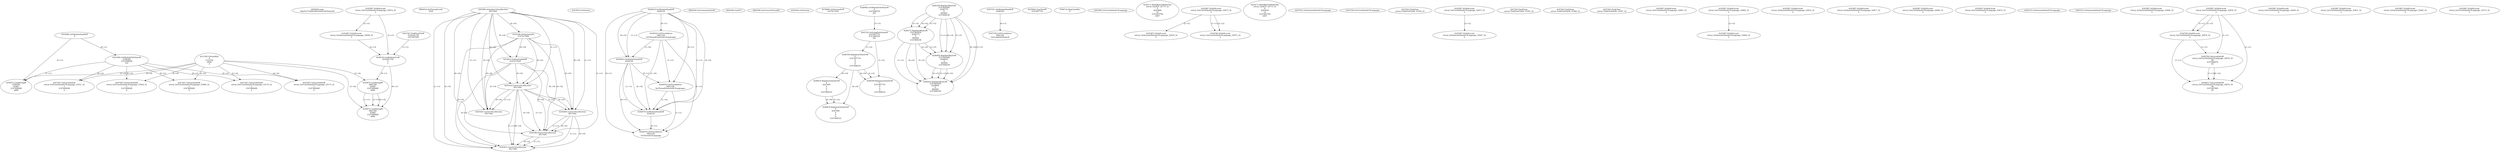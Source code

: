 // Global SCDG with merge call
digraph {
	0 [label="6850628.main
00a93273369e5491cfe62ce818acbc95"]
	1 [label="4254480.GetModuleHandleW
0"]
	2 [label="6844434.SetThreadLocale
1024"]
	3 [label="4243965.InitializeCriticalSection
6917004"]
	4 [label="4243979.GetVersion
"]
	5 [label="4244018.GetModuleHandleW
4244120"]
	6 [label="4244024.GetProcAddress
9441320
GetThreadPreferredUILanguages"]
	5 -> 6 [label="(0-->1)"]
	7 [label="4244044.GetModuleHandleW
4244120"]
	5 -> 7 [label="(1-->1)"]
	5 -> 7 [label="(0-->0)"]
	6 -> 7 [label="(1-->0)"]
	8 [label="4244050.GetProcAddress
9441320
SetThreadPreferredUILanguages"]
	5 -> 8 [label="(0-->1)"]
	6 -> 8 [label="(1-->1)"]
	7 -> 8 [label="(0-->1)"]
	9 [label="4244070.GetModuleHandleW
4244120"]
	5 -> 9 [label="(1-->1)"]
	7 -> 9 [label="(1-->1)"]
	5 -> 9 [label="(0-->0)"]
	6 -> 9 [label="(1-->0)"]
	7 -> 9 [label="(0-->0)"]
	8 -> 9 [label="(1-->0)"]
	10 [label="4244076.GetProcAddress
9441320
GetThreadUILanguage"]
	5 -> 10 [label="(0-->1)"]
	6 -> 10 [label="(1-->1)"]
	7 -> 10 [label="(0-->1)"]
	8 -> 10 [label="(1-->1)"]
	9 -> 10 [label="(0-->1)"]
	11 [label="4250188.GetSystemInfo
2147417660"]
	3 -> 11 [label="(0-->0)"]
	12 [label="6844540.GetCommandLineW
"]
	13 [label="4214413.GetStartupInfoW
2147417624"]
	3 -> 13 [label="(0-->0)"]
	11 -> 13 [label="(0-->0)"]
	14 [label="6844560.GetACP
"]
	15 [label="6844580.GetCurrentThreadId
"]
	16 [label="4250204.GetVersion
"]
	17 [label="4276690.GetVersionExW
2147417420"]
	18 [label="4243306.GetModuleFileNameW
4194304
2147408904
522"]
	1 -> 18 [label="(0-->1)"]
	19 [label="4248064.GetModuleFileNameW
0
2147408370
261"]
	20 [label="4215383.VirtualAlloc
0
1310704
4096
4"]
	21 [label="4246338.RegOpenKeyExW
2147483649
4246772
0
983065
2147408236"]
	22 [label="4245741.GetModuleHandleW
4246160"]
	23 [label="4245758.GetProcAddress
9441320
GetLongPathNameW"]
	22 -> 23 [label="(0-->1)"]
	24 [label="4245785.GetLongPathNameW
2147407710
2147406542
261"]
	19 -> 24 [label="(3-->3)"]
	25 [label="4245683.CharNextW
2147407716"]
	26 [label="4246556.RegQueryValueExW
0
2147407710
0
0
0
2147408232"]
	24 -> 26 [label="(1-->2)"]
	27 [label="4246599.RegQueryValueExW
0
2147407710
0
0
0
2147408232"]
	24 -> 27 [label="(1-->2)"]
	26 -> 27 [label="(2-->2)"]
	26 -> 27 [label="(6-->6)"]
	28 [label="4246722.RegCloseKey
0"]
	29 [label="4247883.GetUserDefaultUILanguage
"]
	30 [label="4245418.EnterCriticalSection
6917004"]
	3 -> 30 [label="(1-->1)"]
	3 -> 30 [label="(0-->0)"]
	11 -> 30 [label="(0-->0)"]
	13 -> 30 [label="(0-->0)"]
	31 [label="4245469.LeaveCriticalSection
6917004"]
	3 -> 31 [label="(1-->1)"]
	30 -> 31 [label="(1-->1)"]
	3 -> 31 [label="(0-->0)"]
	11 -> 31 [label="(0-->0)"]
	13 -> 31 [label="(0-->0)"]
	30 -> 31 [label="(0-->0)"]
	32 [label="4245487.IsValidLocale
retval_GetUserDefaultUILanguage_32874_32
2"]
	33 [label="4250171.MultiByteToWideChar
retval_GetACP_32773_32
0
4243868
10
2147403704
2047"]
	34 [label="4245487.IsValidLocale
retval_GetUserDefaultUILanguage_32873_32
2"]
	35 [label="4250171.MultiByteToWideChar
retval_GetACP_32773_32
0
4243616
14
2147403704
2047"]
	36 [label="4245580.EnterCriticalSection
6917004"]
	3 -> 36 [label="(1-->1)"]
	30 -> 36 [label="(1-->1)"]
	31 -> 36 [label="(1-->1)"]
	3 -> 36 [label="(0-->0)"]
	11 -> 36 [label="(0-->0)"]
	13 -> 36 [label="(0-->0)"]
	30 -> 36 [label="(0-->0)"]
	31 -> 36 [label="(0-->0)"]
	37 [label="4245621.LeaveCriticalSection
6917004"]
	3 -> 37 [label="(1-->1)"]
	30 -> 37 [label="(1-->1)"]
	31 -> 37 [label="(1-->1)"]
	36 -> 37 [label="(1-->1)"]
	3 -> 37 [label="(0-->0)"]
	11 -> 37 [label="(0-->0)"]
	13 -> 37 [label="(0-->0)"]
	30 -> 37 [label="(0-->0)"]
	31 -> 37 [label="(0-->0)"]
	36 -> 37 [label="(0-->0)"]
	38 [label="4247923.GetSystemDefaultUILanguage
"]
	39 [label="4245487.IsValidLocale
retval_GetSystemDefaultUILanguage_32936_32
2"]
	32 -> 39 [label="(2-->2)"]
	40 [label="4247558.GetUserDefaultUILanguage
"]
	41 [label="4247567.GetLocaleInfoW
retval_GetUserDefaultUILanguage_33174_32
3
2147408268
4"]
	18 -> 41 [label="(0-->2)"]
	20 -> 41 [label="(4-->4)"]
	42 [label="4247247.FindFirstFileW
3224341740
2147407640"]
	43 [label="4247263.FindClose
retval_FindFirstFileW_33184_32"]
	44 [label="4248145.LoadLibraryExW
3224341740
0
2"]
	42 -> 44 [label="(1-->1)"]
	32 -> 44 [label="(2-->3)"]
	39 -> 44 [label="(2-->3)"]
	45 [label="4250073.LoadStringW
9441340
65485
2147409468
4096"]
	44 -> 45 [label="(0-->1)"]
	20 -> 45 [label="(3-->4)"]
	46 [label="4250073.LoadStringW
9441340
65484
2147409468
4096"]
	44 -> 46 [label="(0-->1)"]
	45 -> 46 [label="(1-->1)"]
	45 -> 46 [label="(3-->3)"]
	20 -> 46 [label="(3-->4)"]
	45 -> 46 [label="(4-->4)"]
	47 [label="4245487.IsValidLocale
retval_GetUserDefaultUILanguage_32875_32
2"]
	48 [label="4245487.IsValidLocale
retval_GetSystemDefaultUILanguage_32937_32
2"]
	47 -> 48 [label="(2-->2)"]
	49 [label="4247567.GetLocaleInfoW
retval_GetUserDefaultUILanguage_33175_32
3
2147408268
4"]
	18 -> 49 [label="(0-->2)"]
	20 -> 49 [label="(4-->4)"]
	50 [label="4247263.FindClose
retval_FindFirstFileW_33185_32"]
	51 [label="4245454.LeaveCriticalSection
6917004"]
	3 -> 51 [label="(1-->1)"]
	30 -> 51 [label="(1-->1)"]
	3 -> 51 [label="(0-->0)"]
	11 -> 51 [label="(0-->0)"]
	13 -> 51 [label="(0-->0)"]
	30 -> 51 [label="(0-->0)"]
	52 [label="4247567.GetLocaleInfoW
retval_GetUserDefaultUILanguage_33251_32
3
2147408268
4"]
	18 -> 52 [label="(0-->2)"]
	20 -> 52 [label="(4-->4)"]
	53 [label="4247263.FindClose
retval_FindFirstFileW_33396_32"]
	54 [label="4247567.GetLocaleInfoW
retval_GetUserDefaultUILanguage_33293_32
3
2147408268
4"]
	18 -> 54 [label="(0-->2)"]
	20 -> 54 [label="(4-->4)"]
	55 [label="4247263.FindClose
retval_FindFirstFileW_33397_32"]
	56 [label="4245487.IsValidLocale
retval_GetSystemDefaultUILanguage_32935_32
2"]
	34 -> 56 [label="(2-->2)"]
	57 [label="4247567.GetLocaleInfoW
retval_GetUserDefaultUILanguage_33069_32
3
2147408268
4"]
	18 -> 57 [label="(0-->2)"]
	20 -> 57 [label="(4-->4)"]
	58 [label="4250073.LoadStringW
4194304
65485
2147409468
4096"]
	1 -> 58 [label="(0-->1)"]
	18 -> 58 [label="(1-->1)"]
	20 -> 58 [label="(3-->4)"]
	59 [label="4245487.IsValidLocale
retval_GetUserDefaultUILanguage_32901_32
2"]
	60 [label="4245487.IsValidLocale
retval_GetUserDefaultUILanguage_32902_32
2"]
	61 [label="4245487.IsValidLocale
retval_GetSystemDefaultUILanguage_32914_32
2"]
	62 [label="4245487.IsValidLocale
retval_GetSystemDefaultUILanguage_32917_32
2"]
	63 [label="4245487.IsValidLocale
retval_GetSystemDefaultUILanguage_32944_32
2"]
	60 -> 63 [label="(2-->2)"]
	64 [label="4245487.IsValidLocale
retval_GetUserDefaultUILanguage_32900_32
2"]
	65 [label="4246372.RegOpenKeyExW
2147483650
4246772
0
983065
2147408236"]
	21 -> 65 [label="(2-->2)"]
	21 -> 65 [label="(4-->4)"]
	21 -> 65 [label="(5-->5)"]
	66 [label="4245487.IsValidLocale
retval_GetUserDefaultUILanguage_32872_32
2"]
	67 [label="4244766.IsValidLocale
retval_GetUserDefaultUILanguage_32873_32
2"]
	34 -> 67 [label="(1-->1)"]
	34 -> 67 [label="(2-->2)"]
	68 [label="4245525.GetSystemDefaultUILanguage
"]
	69 [label="4245552.GetSystemDefaultUILanguage
"]
	70 [label="4246402.RegOpenKeyExW
2147483649
4246832
0
983065
2147408236"]
	21 -> 70 [label="(1-->1)"]
	21 -> 70 [label="(4-->4)"]
	65 -> 70 [label="(4-->4)"]
	21 -> 70 [label="(5-->5)"]
	65 -> 70 [label="(5-->5)"]
	71 [label="4246635.RegQueryValueExW
0
4247000
0
0
0
2147408232"]
	26 -> 71 [label="(6-->6)"]
	72 [label="4246676.RegQueryValueExW
0
4247000
0
0
0
2147408232"]
	71 -> 72 [label="(2-->2)"]
	26 -> 72 [label="(6-->6)"]
	71 -> 72 [label="(6-->6)"]
	73 [label="4245487.IsValidLocale
retval_GetSystemDefaultUILanguage_33406_32
2"]
	74 [label="4245487.IsValidLocale
retval_GetUserDefaultUILanguage_32876_32
2"]
	75 [label="4244766.IsValidLocale
retval_GetUserDefaultUILanguage_32876_32
2"]
	74 -> 75 [label="(1-->1)"]
	74 -> 75 [label="(2-->2)"]
	76 [label="4244794.GetLocaleInfoW
retval_GetUserDefaultUILanguage_32876_32
89
2147408070
85"]
	74 -> 76 [label="(1-->1)"]
	75 -> 76 [label="(1-->1)"]
	77 [label="4244811.GetLocaleInfoW
retval_GetUserDefaultUILanguage_32876_32
90
2147407900
85"]
	74 -> 77 [label="(1-->1)"]
	75 -> 77 [label="(1-->1)"]
	76 -> 77 [label="(1-->1)"]
	76 -> 77 [label="(4-->4)"]
	78 [label="4246432.RegOpenKeyExW
2147483650
4246832
0
983065
2147408236"]
	65 -> 78 [label="(1-->1)"]
	70 -> 78 [label="(2-->2)"]
	21 -> 78 [label="(4-->4)"]
	65 -> 78 [label="(4-->4)"]
	70 -> 78 [label="(4-->4)"]
	21 -> 78 [label="(5-->5)"]
	65 -> 78 [label="(5-->5)"]
	70 -> 78 [label="(5-->5)"]
	79 [label="4245487.IsValidLocale
retval_GetUserDefaultUILanguage_33450_32
2"]
	80 [label="4245487.IsValidLocale
retval_GetUserDefaultUILanguage_33451_32
2"]
	81 [label="4245487.IsValidLocale
retval_GetSystemDefaultUILanguage_33405_32
2"]
	82 [label="4245487.IsValidLocale
retval_GetUserDefaultUILanguage_33572_32
2"]
}
